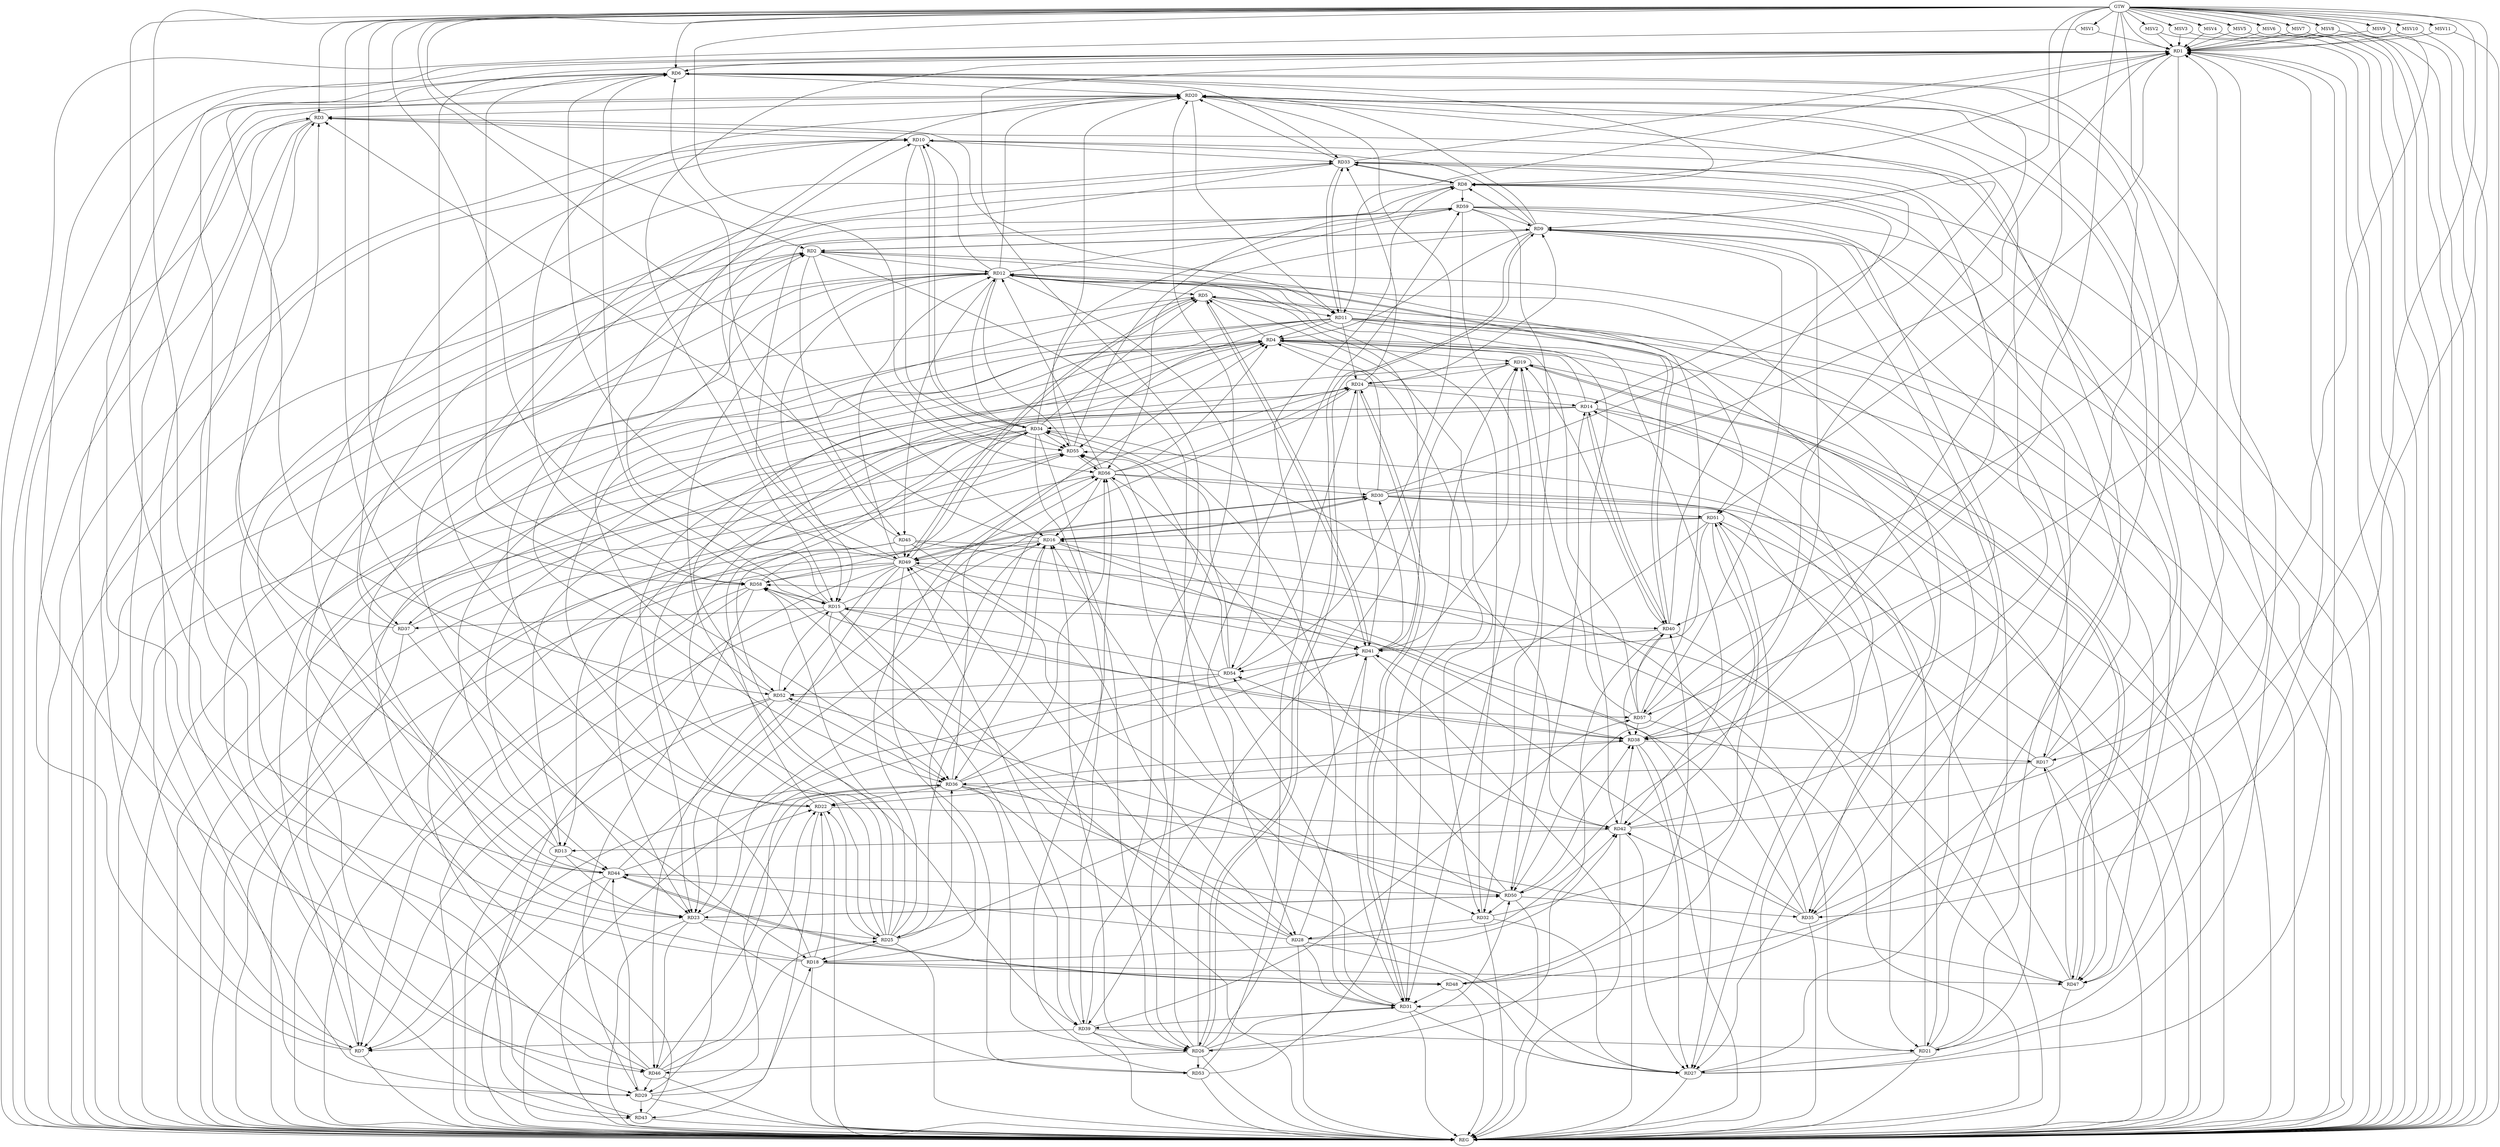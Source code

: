 strict digraph G {
  RD1 [ label="RD1" ];
  RD2 [ label="RD2" ];
  RD3 [ label="RD3" ];
  RD4 [ label="RD4" ];
  RD5 [ label="RD5" ];
  RD6 [ label="RD6" ];
  RD7 [ label="RD7" ];
  RD8 [ label="RD8" ];
  RD9 [ label="RD9" ];
  RD10 [ label="RD10" ];
  RD11 [ label="RD11" ];
  RD12 [ label="RD12" ];
  RD13 [ label="RD13" ];
  RD14 [ label="RD14" ];
  RD15 [ label="RD15" ];
  RD16 [ label="RD16" ];
  RD17 [ label="RD17" ];
  RD18 [ label="RD18" ];
  RD19 [ label="RD19" ];
  RD20 [ label="RD20" ];
  RD21 [ label="RD21" ];
  RD22 [ label="RD22" ];
  RD23 [ label="RD23" ];
  RD24 [ label="RD24" ];
  RD25 [ label="RD25" ];
  RD26 [ label="RD26" ];
  RD27 [ label="RD27" ];
  RD28 [ label="RD28" ];
  RD29 [ label="RD29" ];
  RD30 [ label="RD30" ];
  RD31 [ label="RD31" ];
  RD32 [ label="RD32" ];
  RD33 [ label="RD33" ];
  RD34 [ label="RD34" ];
  RD35 [ label="RD35" ];
  RD36 [ label="RD36" ];
  RD37 [ label="RD37" ];
  RD38 [ label="RD38" ];
  RD39 [ label="RD39" ];
  RD40 [ label="RD40" ];
  RD41 [ label="RD41" ];
  RD42 [ label="RD42" ];
  RD43 [ label="RD43" ];
  RD44 [ label="RD44" ];
  RD45 [ label="RD45" ];
  RD46 [ label="RD46" ];
  RD47 [ label="RD47" ];
  RD48 [ label="RD48" ];
  RD49 [ label="RD49" ];
  RD50 [ label="RD50" ];
  RD51 [ label="RD51" ];
  RD52 [ label="RD52" ];
  RD53 [ label="RD53" ];
  RD54 [ label="RD54" ];
  RD55 [ label="RD55" ];
  RD56 [ label="RD56" ];
  RD57 [ label="RD57" ];
  RD58 [ label="RD58" ];
  RD59 [ label="RD59" ];
  GTW [ label="GTW" ];
  REG [ label="REG" ];
  MSV1 [ label="MSV1" ];
  MSV2 [ label="MSV2" ];
  MSV3 [ label="MSV3" ];
  MSV4 [ label="MSV4" ];
  MSV5 [ label="MSV5" ];
  MSV6 [ label="MSV6" ];
  MSV7 [ label="MSV7" ];
  MSV8 [ label="MSV8" ];
  MSV9 [ label="MSV9" ];
  MSV10 [ label="MSV10" ];
  MSV11 [ label="MSV11" ];
  RD1 -> RD6;
  RD1 -> RD8;
  RD1 -> RD11;
  RD1 -> RD15;
  RD21 -> RD1;
  RD25 -> RD1;
  RD27 -> RD1;
  RD30 -> RD1;
  RD33 -> RD1;
  RD35 -> RD1;
  RD39 -> RD1;
  RD1 -> RD40;
  RD42 -> RD1;
  RD43 -> RD1;
  RD46 -> RD1;
  RD1 -> RD51;
  RD2 -> RD9;
  RD9 -> RD2;
  RD2 -> RD12;
  RD13 -> RD2;
  RD18 -> RD2;
  RD2 -> RD28;
  RD2 -> RD45;
  RD2 -> RD47;
  RD52 -> RD2;
  RD2 -> RD56;
  RD57 -> RD2;
  RD7 -> RD3;
  RD3 -> RD10;
  RD3 -> RD11;
  RD16 -> RD3;
  RD20 -> RD3;
  RD21 -> RD3;
  RD23 -> RD3;
  RD3 -> RD29;
  RD37 -> RD3;
  RD3 -> RD46;
  RD4 -> RD5;
  RD7 -> RD4;
  RD9 -> RD4;
  RD11 -> RD4;
  RD13 -> RD4;
  RD14 -> RD4;
  RD4 -> RD19;
  RD4 -> RD21;
  RD22 -> RD4;
  RD4 -> RD23;
  RD30 -> RD4;
  RD4 -> RD31;
  RD36 -> RD4;
  RD4 -> RD44;
  RD4 -> RD52;
  RD56 -> RD4;
  RD57 -> RD4;
  RD5 -> RD11;
  RD12 -> RD5;
  RD21 -> RD5;
  RD5 -> RD32;
  RD34 -> RD5;
  RD5 -> RD35;
  RD5 -> RD41;
  RD41 -> RD5;
  RD44 -> RD5;
  RD5 -> RD49;
  RD49 -> RD5;
  RD8 -> RD6;
  RD15 -> RD6;
  RD18 -> RD6;
  RD6 -> RD20;
  RD27 -> RD6;
  RD6 -> RD33;
  RD42 -> RD6;
  RD45 -> RD6;
  RD49 -> RD6;
  RD6 -> RD50;
  RD6 -> RD52;
  RD6 -> RD58;
  RD7 -> RD10;
  RD11 -> RD7;
  RD14 -> RD7;
  RD36 -> RD7;
  RD39 -> RD7;
  RD44 -> RD7;
  RD52 -> RD7;
  RD58 -> RD7;
  RD9 -> RD8;
  RD17 -> RD8;
  RD8 -> RD33;
  RD33 -> RD8;
  RD8 -> RD37;
  RD40 -> RD8;
  RD8 -> RD46;
  RD53 -> RD8;
  RD55 -> RD8;
  RD8 -> RD59;
  RD9 -> RD10;
  RD9 -> RD17;
  RD9 -> RD20;
  RD24 -> RD9;
  RD9 -> RD26;
  RD26 -> RD9;
  RD9 -> RD35;
  RD38 -> RD9;
  RD9 -> RD56;
  RD9 -> RD57;
  RD59 -> RD9;
  RD12 -> RD10;
  RD15 -> RD10;
  RD17 -> RD10;
  RD10 -> RD33;
  RD10 -> RD34;
  RD34 -> RD10;
  RD37 -> RD10;
  RD10 -> RD55;
  RD20 -> RD11;
  RD11 -> RD24;
  RD11 -> RD25;
  RD11 -> RD29;
  RD11 -> RD33;
  RD33 -> RD11;
  RD11 -> RD42;
  RD11 -> RD47;
  RD11 -> RD51;
  RD11 -> RD55;
  RD12 -> RD15;
  RD18 -> RD12;
  RD12 -> RD20;
  RD12 -> RD27;
  RD32 -> RD12;
  RD34 -> RD12;
  RD12 -> RD39;
  RD12 -> RD40;
  RD40 -> RD12;
  RD41 -> RD12;
  RD12 -> RD42;
  RD12 -> RD43;
  RD12 -> RD45;
  RD49 -> RD12;
  RD12 -> RD54;
  RD12 -> RD55;
  RD56 -> RD12;
  RD12 -> RD59;
  RD13 -> RD23;
  RD34 -> RD13;
  RD42 -> RD13;
  RD13 -> RD44;
  RD45 -> RD13;
  RD21 -> RD14;
  RD24 -> RD14;
  RD33 -> RD14;
  RD14 -> RD34;
  RD14 -> RD37;
  RD14 -> RD40;
  RD40 -> RD14;
  RD14 -> RD47;
  RD50 -> RD14;
  RD15 -> RD31;
  RD15 -> RD36;
  RD15 -> RD37;
  RD15 -> RD38;
  RD15 -> RD39;
  RD15 -> RD40;
  RD52 -> RD15;
  RD54 -> RD15;
  RD15 -> RD56;
  RD58 -> RD15;
  RD59 -> RD15;
  RD23 -> RD16;
  RD25 -> RD16;
  RD26 -> RD16;
  RD16 -> RD27;
  RD16 -> RD30;
  RD30 -> RD16;
  RD31 -> RD16;
  RD35 -> RD16;
  RD16 -> RD36;
  RD16 -> RD41;
  RD44 -> RD16;
  RD16 -> RD49;
  RD51 -> RD16;
  RD56 -> RD16;
  RD17 -> RD31;
  RD17 -> RD36;
  RD38 -> RD17;
  RD47 -> RD17;
  RD17 -> RD51;
  RD18 -> RD22;
  RD24 -> RD18;
  RD25 -> RD18;
  RD29 -> RD18;
  RD37 -> RD18;
  RD18 -> RD42;
  RD18 -> RD47;
  RD18 -> RD48;
  RD19 -> RD24;
  RD19 -> RD32;
  RD19 -> RD39;
  RD40 -> RD19;
  RD41 -> RD19;
  RD43 -> RD19;
  RD19 -> RD47;
  RD47 -> RD19;
  RD53 -> RD19;
  RD57 -> RD19;
  RD20 -> RD21;
  RD26 -> RD20;
  RD27 -> RD20;
  RD29 -> RD20;
  RD30 -> RD20;
  RD33 -> RD20;
  RD20 -> RD36;
  RD20 -> RD38;
  RD20 -> RD47;
  RD20 -> RD54;
  RD55 -> RD20;
  RD58 -> RD20;
  RD21 -> RD27;
  RD30 -> RD21;
  RD39 -> RD21;
  RD45 -> RD21;
  RD25 -> RD22;
  RD22 -> RD34;
  RD36 -> RD22;
  RD38 -> RD22;
  RD22 -> RD42;
  RD22 -> RD43;
  RD44 -> RD22;
  RD46 -> RD22;
  RD24 -> RD23;
  RD23 -> RD25;
  RD33 -> RD23;
  RD23 -> RD46;
  RD49 -> RD23;
  RD23 -> RD50;
  RD50 -> RD23;
  RD51 -> RD23;
  RD23 -> RD53;
  RD25 -> RD24;
  RD24 -> RD31;
  RD31 -> RD24;
  RD24 -> RD33;
  RD24 -> RD41;
  RD54 -> RD24;
  RD56 -> RD24;
  RD58 -> RD24;
  RD25 -> RD34;
  RD25 -> RD36;
  RD46 -> RD25;
  RD51 -> RD25;
  RD25 -> RD56;
  RD25 -> RD58;
  RD26 -> RD31;
  RD34 -> RD26;
  RD36 -> RD26;
  RD39 -> RD26;
  RD40 -> RD26;
  RD26 -> RD41;
  RD26 -> RD46;
  RD26 -> RD50;
  RD26 -> RD53;
  RD56 -> RD26;
  RD26 -> RD59;
  RD28 -> RD27;
  RD31 -> RD27;
  RD32 -> RD27;
  RD36 -> RD27;
  RD38 -> RD27;
  RD42 -> RD27;
  RD56 -> RD27;
  RD28 -> RD31;
  RD32 -> RD28;
  RD28 -> RD34;
  RD28 -> RD42;
  RD28 -> RD44;
  RD45 -> RD28;
  RD28 -> RD49;
  RD28 -> RD58;
  RD29 -> RD38;
  RD41 -> RD29;
  RD29 -> RD43;
  RD29 -> RD44;
  RD46 -> RD29;
  RD58 -> RD29;
  RD41 -> RD30;
  RD30 -> RD49;
  RD49 -> RD30;
  RD30 -> RD51;
  RD56 -> RD30;
  RD31 -> RD39;
  RD41 -> RD31;
  RD48 -> RD31;
  RD31 -> RD55;
  RD59 -> RD31;
  RD49 -> RD32;
  RD50 -> RD32;
  RD32 -> RD51;
  RD33 -> RD36;
  RD44 -> RD33;
  RD57 -> RD33;
  RD34 -> RD39;
  RD34 -> RD42;
  RD54 -> RD34;
  RD34 -> RD55;
  RD58 -> RD34;
  RD34 -> RD59;
  RD35 -> RD41;
  RD35 -> RD42;
  RD50 -> RD35;
  RD35 -> RD58;
  RD59 -> RD35;
  RD36 -> RD41;
  RD46 -> RD36;
  RD36 -> RD47;
  RD52 -> RD36;
  RD36 -> RD56;
  RD37 -> RD55;
  RD40 -> RD38;
  RD42 -> RD38;
  RD45 -> RD38;
  RD50 -> RD38;
  RD57 -> RD38;
  RD38 -> RD58;
  RD59 -> RD38;
  RD39 -> RD49;
  RD39 -> RD57;
  RD40 -> RD41;
  RD48 -> RD40;
  RD57 -> RD40;
  RD49 -> RD41;
  RD51 -> RD41;
  RD41 -> RD54;
  RD51 -> RD42;
  RD42 -> RD54;
  RD49 -> RD43;
  RD44 -> RD48;
  RD48 -> RD44;
  RD44 -> RD50;
  RD45 -> RD49;
  RD52 -> RD46;
  RD46 -> RD55;
  RD47 -> RD49;
  RD47 -> RD55;
  RD51 -> RD48;
  RD49 -> RD52;
  RD49 -> RD53;
  RD49 -> RD58;
  RD59 -> RD49;
  RD50 -> RD52;
  RD50 -> RD54;
  RD50 -> RD56;
  RD59 -> RD50;
  RD54 -> RD52;
  RD52 -> RD57;
  RD53 -> RD56;
  RD54 -> RD55;
  RD55 -> RD56;
  RD56 -> RD55;
  GTW -> RD1;
  GTW -> RD55;
  GTW -> RD2;
  GTW -> RD23;
  GTW -> RD22;
  GTW -> RD3;
  GTW -> RD15;
  GTW -> RD50;
  GTW -> RD17;
  GTW -> RD16;
  GTW -> RD35;
  GTW -> RD38;
  GTW -> RD58;
  GTW -> RD57;
  GTW -> RD48;
  GTW -> RD6;
  GTW -> RD44;
  GTW -> RD9;
  RD1 -> REG;
  RD2 -> REG;
  RD3 -> REG;
  RD4 -> REG;
  RD5 -> REG;
  RD6 -> REG;
  RD7 -> REG;
  RD8 -> REG;
  RD9 -> REG;
  RD10 -> REG;
  RD11 -> REG;
  RD12 -> REG;
  RD13 -> REG;
  RD14 -> REG;
  RD15 -> REG;
  RD16 -> REG;
  RD17 -> REG;
  RD18 -> REG;
  RD19 -> REG;
  RD20 -> REG;
  RD21 -> REG;
  RD22 -> REG;
  RD23 -> REG;
  RD24 -> REG;
  RD25 -> REG;
  RD26 -> REG;
  RD27 -> REG;
  RD28 -> REG;
  RD29 -> REG;
  RD30 -> REG;
  RD31 -> REG;
  RD32 -> REG;
  RD33 -> REG;
  RD34 -> REG;
  RD35 -> REG;
  RD36 -> REG;
  RD37 -> REG;
  RD38 -> REG;
  RD39 -> REG;
  RD40 -> REG;
  RD41 -> REG;
  RD42 -> REG;
  RD43 -> REG;
  RD44 -> REG;
  RD45 -> REG;
  RD46 -> REG;
  RD47 -> REG;
  RD48 -> REG;
  RD49 -> REG;
  RD50 -> REG;
  RD51 -> REG;
  RD52 -> REG;
  RD53 -> REG;
  RD54 -> REG;
  RD55 -> REG;
  RD56 -> REG;
  RD57 -> REG;
  RD58 -> REG;
  RD59 -> REG;
  MSV1 -> RD1;
  MSV2 -> RD1;
  MSV3 -> RD1;
  MSV4 -> RD1;
  MSV5 -> RD1;
  GTW -> MSV1;
  MSV1 -> REG;
  GTW -> MSV2;
  MSV2 -> REG;
  GTW -> MSV3;
  MSV3 -> REG;
  GTW -> MSV4;
  MSV4 -> REG;
  GTW -> MSV5;
  MSV5 -> REG;
  MSV6 -> RD1;
  GTW -> MSV6;
  MSV6 -> REG;
  MSV7 -> RD1;
  GTW -> MSV7;
  MSV7 -> REG;
  MSV8 -> RD1;
  MSV9 -> RD1;
  GTW -> MSV8;
  MSV8 -> REG;
  GTW -> MSV9;
  MSV9 -> REG;
  MSV10 -> RD1;
  MSV11 -> RD1;
  GTW -> MSV10;
  MSV10 -> REG;
  GTW -> MSV11;
  MSV11 -> REG;
}
